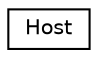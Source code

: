 digraph "Graphical Class Hierarchy"
{
  edge [fontname="Helvetica",fontsize="10",labelfontname="Helvetica",labelfontsize="10"];
  node [fontname="Helvetica",fontsize="10",shape=record];
  rankdir="LR";
  Node0 [label="Host",height=0.2,width=0.4,color="black", fillcolor="white", style="filled",URL="$class_host.html"];
}
